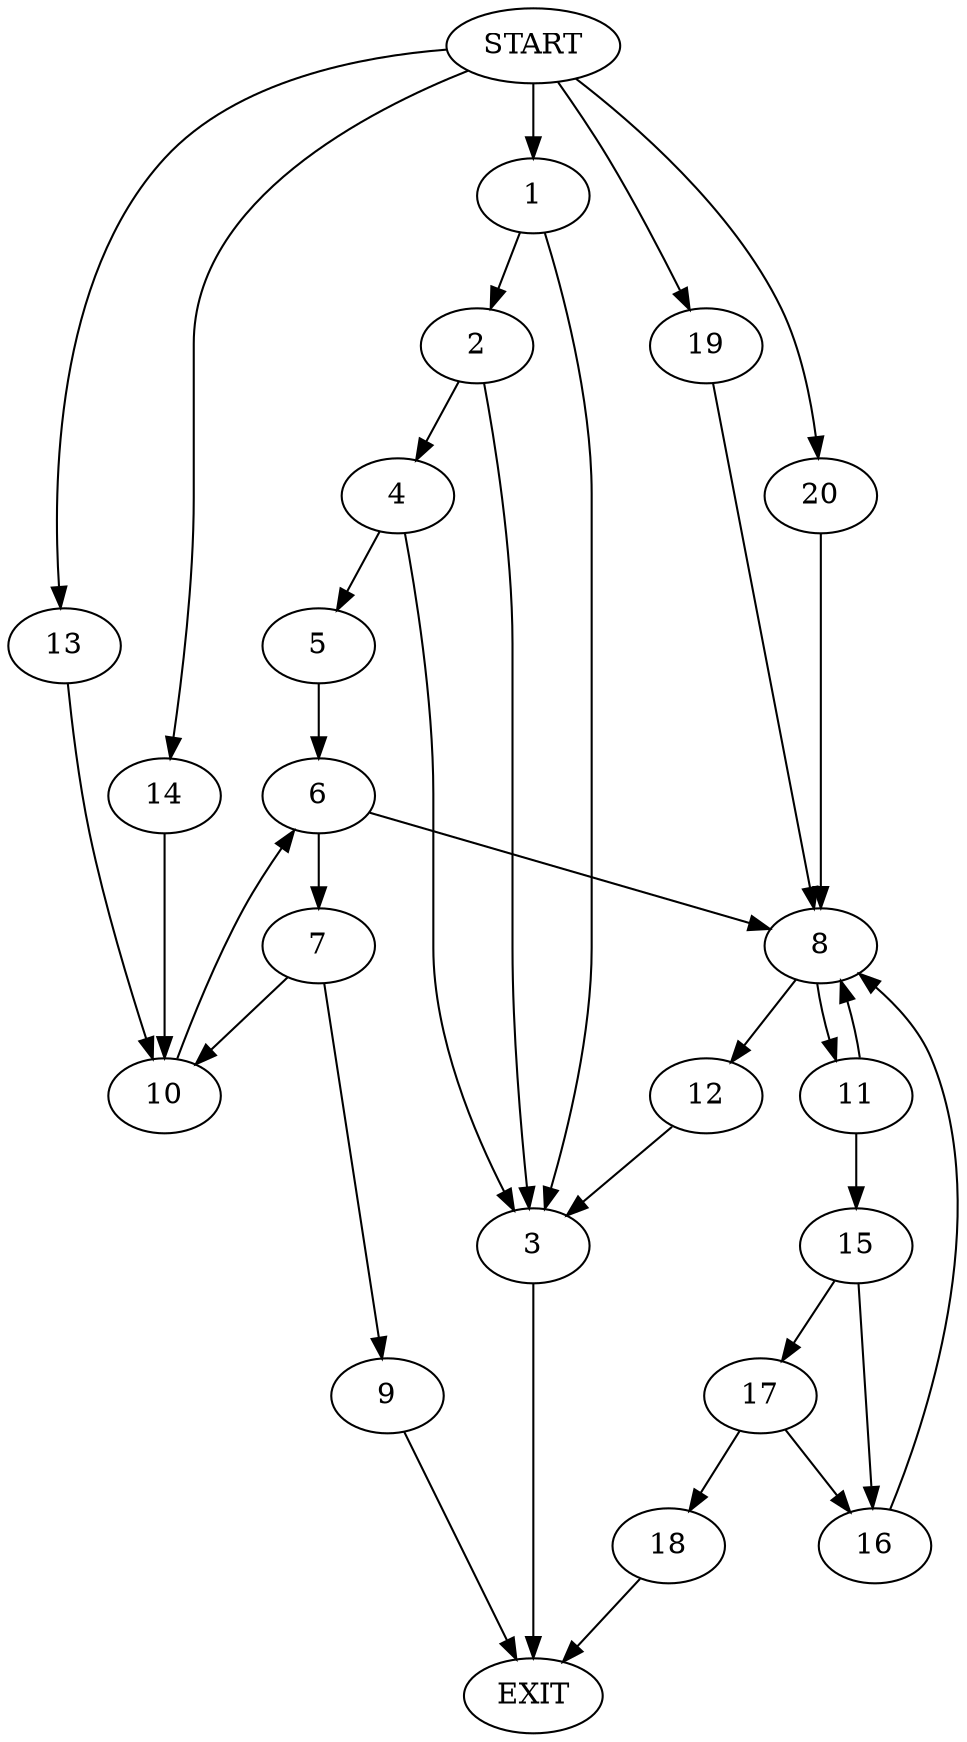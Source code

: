 digraph {
0 [label="START"]
21 [label="EXIT"]
0 -> 1
1 -> 2
1 -> 3
3 -> 21
2 -> 4
2 -> 3
4 -> 5
4 -> 3
5 -> 6
6 -> 7
6 -> 8
7 -> 9
7 -> 10
8 -> 11
8 -> 12
10 -> 6
9 -> 21
0 -> 13
13 -> 10
0 -> 14
14 -> 10
11 -> 8
11 -> 15
12 -> 3
15 -> 16
15 -> 17
17 -> 18
17 -> 16
16 -> 8
18 -> 21
0 -> 19
19 -> 8
0 -> 20
20 -> 8
}
